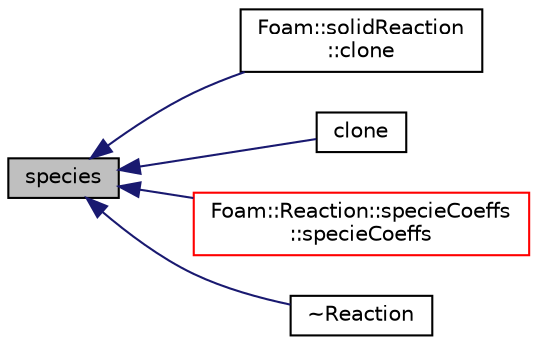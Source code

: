 digraph "species"
{
  bgcolor="transparent";
  edge [fontname="Helvetica",fontsize="10",labelfontname="Helvetica",labelfontsize="10"];
  node [fontname="Helvetica",fontsize="10",shape=record];
  rankdir="LR";
  Node1 [label="species",height=0.2,width=0.4,color="black", fillcolor="grey75", style="filled", fontcolor="black"];
  Node1 -> Node2 [dir="back",color="midnightblue",fontsize="10",style="solid",fontname="Helvetica"];
  Node2 [label="Foam::solidReaction\l::clone",height=0.2,width=0.4,color="black",URL="$a02442.html#aabcba4fd159892ce40b30a071bf211c3",tooltip="Construct and return a clone with new speciesTable. "];
  Node1 -> Node3 [dir="back",color="midnightblue",fontsize="10",style="solid",fontname="Helvetica"];
  Node3 [label="clone",height=0.2,width=0.4,color="black",URL="$a02141.html#aabcba4fd159892ce40b30a071bf211c3",tooltip="Construct and return a clone with new speciesTable. "];
  Node1 -> Node4 [dir="back",color="midnightblue",fontsize="10",style="solid",fontname="Helvetica"];
  Node4 [label="Foam::Reaction::specieCoeffs\l::specieCoeffs",height=0.2,width=0.4,color="red",URL="$a02462.html#aa505934eaf42ee049928fa9ba6f1b5ef"];
  Node1 -> Node5 [dir="back",color="midnightblue",fontsize="10",style="solid",fontname="Helvetica"];
  Node5 [label="~Reaction",height=0.2,width=0.4,color="black",URL="$a02141.html#ac3b086991383b38bb29c0d07a837745a",tooltip="Destructor. "];
}
